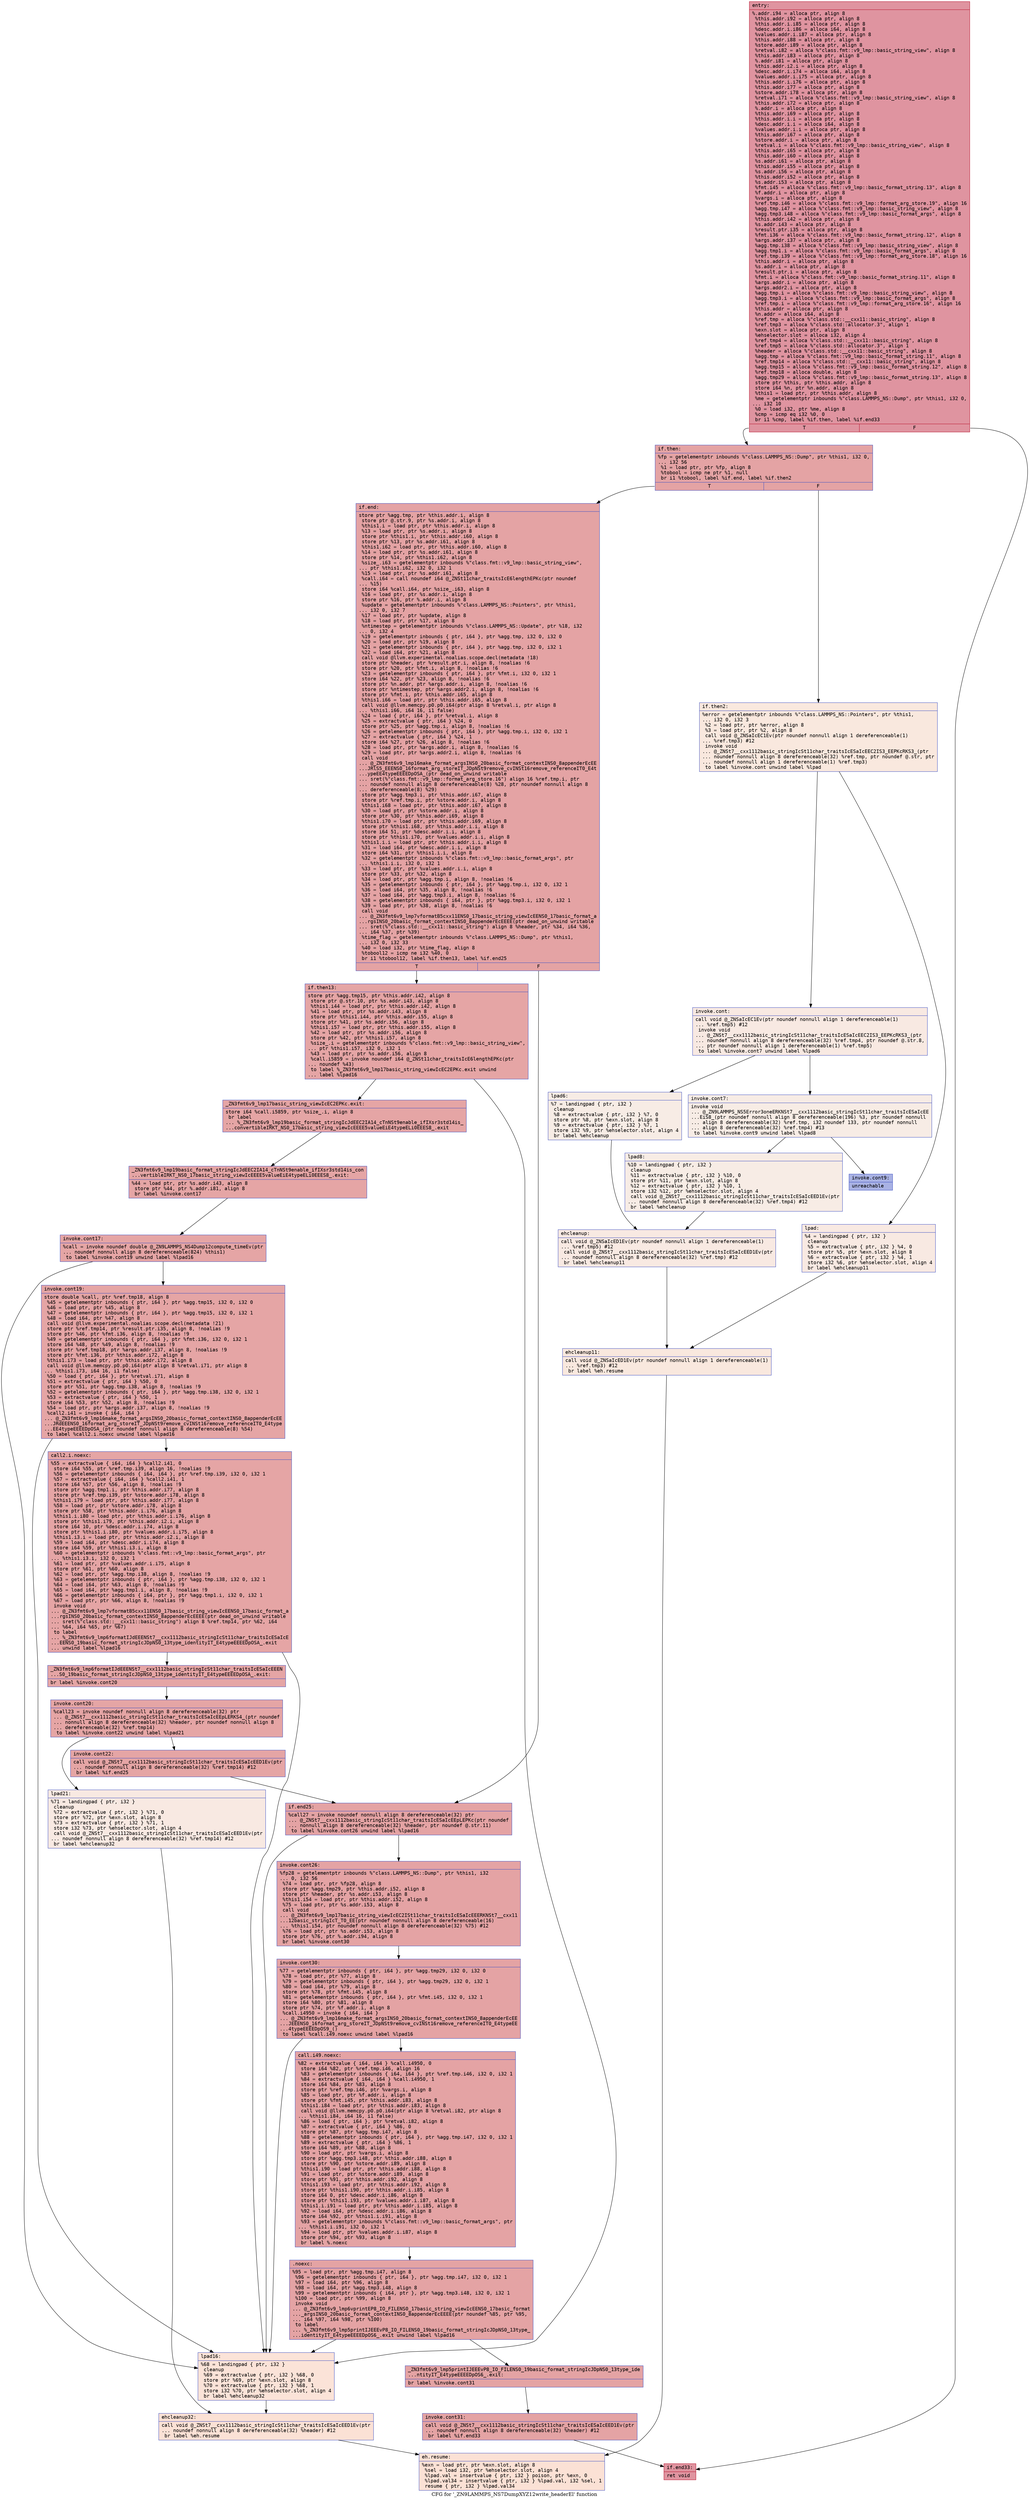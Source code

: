 digraph "CFG for '_ZN9LAMMPS_NS7DumpXYZ12write_headerEl' function" {
	label="CFG for '_ZN9LAMMPS_NS7DumpXYZ12write_headerEl' function";

	Node0x562b3e1fe520 [shape=record,color="#b70d28ff", style=filled, fillcolor="#b70d2870" fontname="Courier",label="{entry:\l|  %.addr.i94 = alloca ptr, align 8\l  %this.addr.i92 = alloca ptr, align 8\l  %this.addr.i.i85 = alloca ptr, align 8\l  %desc.addr.i.i86 = alloca i64, align 8\l  %values.addr.i.i87 = alloca ptr, align 8\l  %this.addr.i88 = alloca ptr, align 8\l  %store.addr.i89 = alloca ptr, align 8\l  %retval.i82 = alloca %\"class.fmt::v9_lmp::basic_string_view\", align 8\l  %this.addr.i83 = alloca ptr, align 8\l  %.addr.i81 = alloca ptr, align 8\l  %this.addr.i2.i = alloca ptr, align 8\l  %desc.addr.i.i74 = alloca i64, align 8\l  %values.addr.i.i75 = alloca ptr, align 8\l  %this.addr.i.i76 = alloca ptr, align 8\l  %this.addr.i77 = alloca ptr, align 8\l  %store.addr.i78 = alloca ptr, align 8\l  %retval.i71 = alloca %\"class.fmt::v9_lmp::basic_string_view\", align 8\l  %this.addr.i72 = alloca ptr, align 8\l  %.addr.i = alloca ptr, align 8\l  %this.addr.i69 = alloca ptr, align 8\l  %this.addr.i.i = alloca ptr, align 8\l  %desc.addr.i.i = alloca i64, align 8\l  %values.addr.i.i = alloca ptr, align 8\l  %this.addr.i67 = alloca ptr, align 8\l  %store.addr.i = alloca ptr, align 8\l  %retval.i = alloca %\"class.fmt::v9_lmp::basic_string_view\", align 8\l  %this.addr.i65 = alloca ptr, align 8\l  %this.addr.i60 = alloca ptr, align 8\l  %s.addr.i61 = alloca ptr, align 8\l  %this.addr.i55 = alloca ptr, align 8\l  %s.addr.i56 = alloca ptr, align 8\l  %this.addr.i52 = alloca ptr, align 8\l  %s.addr.i53 = alloca ptr, align 8\l  %fmt.i45 = alloca %\"class.fmt::v9_lmp::basic_format_string.13\", align 8\l  %f.addr.i = alloca ptr, align 8\l  %vargs.i = alloca ptr, align 8\l  %ref.tmp.i46 = alloca %\"class.fmt::v9_lmp::format_arg_store.19\", align 16\l  %agg.tmp.i47 = alloca %\"class.fmt::v9_lmp::basic_string_view\", align 8\l  %agg.tmp3.i48 = alloca %\"class.fmt::v9_lmp::basic_format_args\", align 8\l  %this.addr.i42 = alloca ptr, align 8\l  %s.addr.i43 = alloca ptr, align 8\l  %result.ptr.i35 = alloca ptr, align 8\l  %fmt.i36 = alloca %\"class.fmt::v9_lmp::basic_format_string.12\", align 8\l  %args.addr.i37 = alloca ptr, align 8\l  %agg.tmp.i38 = alloca %\"class.fmt::v9_lmp::basic_string_view\", align 8\l  %agg.tmp1.i = alloca %\"class.fmt::v9_lmp::basic_format_args\", align 8\l  %ref.tmp.i39 = alloca %\"class.fmt::v9_lmp::format_arg_store.18\", align 16\l  %this.addr.i = alloca ptr, align 8\l  %s.addr.i = alloca ptr, align 8\l  %result.ptr.i = alloca ptr, align 8\l  %fmt.i = alloca %\"class.fmt::v9_lmp::basic_format_string.11\", align 8\l  %args.addr.i = alloca ptr, align 8\l  %args.addr2.i = alloca ptr, align 8\l  %agg.tmp.i = alloca %\"class.fmt::v9_lmp::basic_string_view\", align 8\l  %agg.tmp3.i = alloca %\"class.fmt::v9_lmp::basic_format_args\", align 8\l  %ref.tmp.i = alloca %\"class.fmt::v9_lmp::format_arg_store.16\", align 16\l  %this.addr = alloca ptr, align 8\l  %n.addr = alloca i64, align 8\l  %ref.tmp = alloca %\"class.std::__cxx11::basic_string\", align 8\l  %ref.tmp3 = alloca %\"class.std::allocator.3\", align 1\l  %exn.slot = alloca ptr, align 8\l  %ehselector.slot = alloca i32, align 4\l  %ref.tmp4 = alloca %\"class.std::__cxx11::basic_string\", align 8\l  %ref.tmp5 = alloca %\"class.std::allocator.3\", align 1\l  %header = alloca %\"class.std::__cxx11::basic_string\", align 8\l  %agg.tmp = alloca %\"class.fmt::v9_lmp::basic_format_string.11\", align 8\l  %ref.tmp14 = alloca %\"class.std::__cxx11::basic_string\", align 8\l  %agg.tmp15 = alloca %\"class.fmt::v9_lmp::basic_format_string.12\", align 8\l  %ref.tmp18 = alloca double, align 8\l  %agg.tmp29 = alloca %\"class.fmt::v9_lmp::basic_format_string.13\", align 8\l  store ptr %this, ptr %this.addr, align 8\l  store i64 %n, ptr %n.addr, align 8\l  %this1 = load ptr, ptr %this.addr, align 8\l  %me = getelementptr inbounds %\"class.LAMMPS_NS::Dump\", ptr %this1, i32 0,\l... i32 10\l  %0 = load i32, ptr %me, align 8\l  %cmp = icmp eq i32 %0, 0\l  br i1 %cmp, label %if.then, label %if.end33\l|{<s0>T|<s1>F}}"];
	Node0x562b3e1fe520:s0 -> Node0x562b3e202050[tooltip="entry -> if.then\nProbability 37.50%" ];
	Node0x562b3e1fe520:s1 -> Node0x562b3e2020c0[tooltip="entry -> if.end33\nProbability 62.50%" ];
	Node0x562b3e202050 [shape=record,color="#3d50c3ff", style=filled, fillcolor="#c32e3170" fontname="Courier",label="{if.then:\l|  %fp = getelementptr inbounds %\"class.LAMMPS_NS::Dump\", ptr %this1, i32 0,\l... i32 56\l  %1 = load ptr, ptr %fp, align 8\l  %tobool = icmp ne ptr %1, null\l  br i1 %tobool, label %if.end, label %if.then2\l|{<s0>T|<s1>F}}"];
	Node0x562b3e202050:s0 -> Node0x562b3e202400[tooltip="if.then -> if.end\nProbability 100.00%" ];
	Node0x562b3e202050:s1 -> Node0x562b3e202470[tooltip="if.then -> if.then2\nProbability 0.00%" ];
	Node0x562b3e202470 [shape=record,color="#3d50c3ff", style=filled, fillcolor="#f2cab570" fontname="Courier",label="{if.then2:\l|  %error = getelementptr inbounds %\"class.LAMMPS_NS::Pointers\", ptr %this1,\l... i32 0, i32 3\l  %2 = load ptr, ptr %error, align 8\l  %3 = load ptr, ptr %2, align 8\l  call void @_ZNSaIcEC1Ev(ptr noundef nonnull align 1 dereferenceable(1)\l... %ref.tmp3) #12\l  invoke void\l... @_ZNSt7__cxx1112basic_stringIcSt11char_traitsIcESaIcEEC2IS3_EEPKcRKS3_(ptr\l... noundef nonnull align 8 dereferenceable(32) %ref.tmp, ptr noundef @.str, ptr\l... noundef nonnull align 1 dereferenceable(1) %ref.tmp3)\l          to label %invoke.cont unwind label %lpad\l}"];
	Node0x562b3e202470 -> Node0x562b3e2028d0[tooltip="if.then2 -> invoke.cont\nProbability 50.00%" ];
	Node0x562b3e202470 -> Node0x562b3e202950[tooltip="if.then2 -> lpad\nProbability 50.00%" ];
	Node0x562b3e2028d0 [shape=record,color="#3d50c3ff", style=filled, fillcolor="#efcebd70" fontname="Courier",label="{invoke.cont:\l|  call void @_ZNSaIcEC1Ev(ptr noundef nonnull align 1 dereferenceable(1)\l... %ref.tmp5) #12\l  invoke void\l... @_ZNSt7__cxx1112basic_stringIcSt11char_traitsIcESaIcEEC2IS3_EEPKcRKS3_(ptr\l... noundef nonnull align 8 dereferenceable(32) %ref.tmp4, ptr noundef @.str.8,\l... ptr noundef nonnull align 1 dereferenceable(1) %ref.tmp5)\l          to label %invoke.cont7 unwind label %lpad6\l}"];
	Node0x562b3e2028d0 -> Node0x562b3e202c70[tooltip="invoke.cont -> invoke.cont7\nProbability 50.00%" ];
	Node0x562b3e2028d0 -> Node0x562b3e202cc0[tooltip="invoke.cont -> lpad6\nProbability 50.00%" ];
	Node0x562b3e202c70 [shape=record,color="#3d50c3ff", style=filled, fillcolor="#ecd3c570" fontname="Courier",label="{invoke.cont7:\l|  invoke void\l... @_ZN9LAMMPS_NS5Error3oneERKNSt7__cxx1112basic_stringIcSt11char_traitsIcESaIcEE\l...EiS8_(ptr noundef nonnull align 8 dereferenceable(196) %3, ptr noundef nonnull\l... align 8 dereferenceable(32) %ref.tmp, i32 noundef 133, ptr noundef nonnull\l... align 8 dereferenceable(32) %ref.tmp4) #13\l          to label %invoke.cont9 unwind label %lpad8\l}"];
	Node0x562b3e202c70 -> Node0x562b3e202c20[tooltip="invoke.cont7 -> invoke.cont9\nProbability 0.00%" ];
	Node0x562b3e202c70 -> Node0x562b3e202f20[tooltip="invoke.cont7 -> lpad8\nProbability 100.00%" ];
	Node0x562b3e202c20 [shape=record,color="#3d50c3ff", style=filled, fillcolor="#3d50c370" fontname="Courier",label="{invoke.cont9:\l|  unreachable\l}"];
	Node0x562b3e202950 [shape=record,color="#3d50c3ff", style=filled, fillcolor="#efcebd70" fontname="Courier",label="{lpad:\l|  %4 = landingpad \{ ptr, i32 \}\l          cleanup\l  %5 = extractvalue \{ ptr, i32 \} %4, 0\l  store ptr %5, ptr %exn.slot, align 8\l  %6 = extractvalue \{ ptr, i32 \} %4, 1\l  store i32 %6, ptr %ehselector.slot, align 4\l  br label %ehcleanup11\l}"];
	Node0x562b3e202950 -> Node0x562b3e2035c0[tooltip="lpad -> ehcleanup11\nProbability 100.00%" ];
	Node0x562b3e202cc0 [shape=record,color="#3d50c3ff", style=filled, fillcolor="#ecd3c570" fontname="Courier",label="{lpad6:\l|  %7 = landingpad \{ ptr, i32 \}\l          cleanup\l  %8 = extractvalue \{ ptr, i32 \} %7, 0\l  store ptr %8, ptr %exn.slot, align 8\l  %9 = extractvalue \{ ptr, i32 \} %7, 1\l  store i32 %9, ptr %ehselector.slot, align 4\l  br label %ehcleanup\l}"];
	Node0x562b3e202cc0 -> Node0x562b3e203910[tooltip="lpad6 -> ehcleanup\nProbability 100.00%" ];
	Node0x562b3e202f20 [shape=record,color="#3d50c3ff", style=filled, fillcolor="#ecd3c570" fontname="Courier",label="{lpad8:\l|  %10 = landingpad \{ ptr, i32 \}\l          cleanup\l  %11 = extractvalue \{ ptr, i32 \} %10, 0\l  store ptr %11, ptr %exn.slot, align 8\l  %12 = extractvalue \{ ptr, i32 \} %10, 1\l  store i32 %12, ptr %ehselector.slot, align 4\l  call void @_ZNSt7__cxx1112basic_stringIcSt11char_traitsIcESaIcEED1Ev(ptr\l... noundef nonnull align 8 dereferenceable(32) %ref.tmp4) #12\l  br label %ehcleanup\l}"];
	Node0x562b3e202f20 -> Node0x562b3e203910[tooltip="lpad8 -> ehcleanup\nProbability 100.00%" ];
	Node0x562b3e203910 [shape=record,color="#3d50c3ff", style=filled, fillcolor="#efcebd70" fontname="Courier",label="{ehcleanup:\l|  call void @_ZNSaIcED1Ev(ptr noundef nonnull align 1 dereferenceable(1)\l... %ref.tmp5) #12\l  call void @_ZNSt7__cxx1112basic_stringIcSt11char_traitsIcESaIcEED1Ev(ptr\l... noundef nonnull align 8 dereferenceable(32) %ref.tmp) #12\l  br label %ehcleanup11\l}"];
	Node0x562b3e203910 -> Node0x562b3e2035c0[tooltip="ehcleanup -> ehcleanup11\nProbability 100.00%" ];
	Node0x562b3e2035c0 [shape=record,color="#3d50c3ff", style=filled, fillcolor="#f2cab570" fontname="Courier",label="{ehcleanup11:\l|  call void @_ZNSaIcED1Ev(ptr noundef nonnull align 1 dereferenceable(1)\l... %ref.tmp3) #12\l  br label %eh.resume\l}"];
	Node0x562b3e2035c0 -> Node0x562b3e2041c0[tooltip="ehcleanup11 -> eh.resume\nProbability 100.00%" ];
	Node0x562b3e202400 [shape=record,color="#3d50c3ff", style=filled, fillcolor="#c32e3170" fontname="Courier",label="{if.end:\l|  store ptr %agg.tmp, ptr %this.addr.i, align 8\l  store ptr @.str.9, ptr %s.addr.i, align 8\l  %this1.i = load ptr, ptr %this.addr.i, align 8\l  %13 = load ptr, ptr %s.addr.i, align 8\l  store ptr %this1.i, ptr %this.addr.i60, align 8\l  store ptr %13, ptr %s.addr.i61, align 8\l  %this1.i62 = load ptr, ptr %this.addr.i60, align 8\l  %14 = load ptr, ptr %s.addr.i61, align 8\l  store ptr %14, ptr %this1.i62, align 8\l  %size_.i63 = getelementptr inbounds %\"class.fmt::v9_lmp::basic_string_view\",\l... ptr %this1.i62, i32 0, i32 1\l  %15 = load ptr, ptr %s.addr.i61, align 8\l  %call.i64 = call noundef i64 @_ZNSt11char_traitsIcE6lengthEPKc(ptr noundef\l... %15)\l  store i64 %call.i64, ptr %size_.i63, align 8\l  %16 = load ptr, ptr %s.addr.i, align 8\l  store ptr %16, ptr %.addr.i, align 8\l  %update = getelementptr inbounds %\"class.LAMMPS_NS::Pointers\", ptr %this1,\l... i32 0, i32 7\l  %17 = load ptr, ptr %update, align 8\l  %18 = load ptr, ptr %17, align 8\l  %ntimestep = getelementptr inbounds %\"class.LAMMPS_NS::Update\", ptr %18, i32\l... 0, i32 4\l  %19 = getelementptr inbounds \{ ptr, i64 \}, ptr %agg.tmp, i32 0, i32 0\l  %20 = load ptr, ptr %19, align 8\l  %21 = getelementptr inbounds \{ ptr, i64 \}, ptr %agg.tmp, i32 0, i32 1\l  %22 = load i64, ptr %21, align 8\l  call void @llvm.experimental.noalias.scope.decl(metadata !18)\l  store ptr %header, ptr %result.ptr.i, align 8, !noalias !6\l  store ptr %20, ptr %fmt.i, align 8, !noalias !6\l  %23 = getelementptr inbounds \{ ptr, i64 \}, ptr %fmt.i, i32 0, i32 1\l  store i64 %22, ptr %23, align 8, !noalias !6\l  store ptr %n.addr, ptr %args.addr.i, align 8, !noalias !6\l  store ptr %ntimestep, ptr %args.addr2.i, align 8, !noalias !6\l  store ptr %fmt.i, ptr %this.addr.i65, align 8\l  %this1.i66 = load ptr, ptr %this.addr.i65, align 8\l  call void @llvm.memcpy.p0.p0.i64(ptr align 8 %retval.i, ptr align 8\l... %this1.i66, i64 16, i1 false)\l  %24 = load \{ ptr, i64 \}, ptr %retval.i, align 8\l  %25 = extractvalue \{ ptr, i64 \} %24, 0\l  store ptr %25, ptr %agg.tmp.i, align 8, !noalias !6\l  %26 = getelementptr inbounds \{ ptr, i64 \}, ptr %agg.tmp.i, i32 0, i32 1\l  %27 = extractvalue \{ ptr, i64 \} %24, 1\l  store i64 %27, ptr %26, align 8, !noalias !6\l  %28 = load ptr, ptr %args.addr.i, align 8, !noalias !6\l  %29 = load ptr, ptr %args.addr2.i, align 8, !noalias !6\l  call void\l... @_ZN3fmt6v9_lmp16make_format_argsINS0_20basic_format_contextINS0_8appenderEcEE\l...JRlS5_EEENS0_16format_arg_storeIT_JDpNSt9remove_cvINSt16remove_referenceIT0_E4t\l...ypeEE4typeEEEEDpOSA_(ptr dead_on_unwind writable\l... sret(%\"class.fmt::v9_lmp::format_arg_store.16\") align 16 %ref.tmp.i, ptr\l... noundef nonnull align 8 dereferenceable(8) %28, ptr noundef nonnull align 8\l... dereferenceable(8) %29)\l  store ptr %agg.tmp3.i, ptr %this.addr.i67, align 8\l  store ptr %ref.tmp.i, ptr %store.addr.i, align 8\l  %this1.i68 = load ptr, ptr %this.addr.i67, align 8\l  %30 = load ptr, ptr %store.addr.i, align 8\l  store ptr %30, ptr %this.addr.i69, align 8\l  %this1.i70 = load ptr, ptr %this.addr.i69, align 8\l  store ptr %this1.i68, ptr %this.addr.i.i, align 8\l  store i64 51, ptr %desc.addr.i.i, align 8\l  store ptr %this1.i70, ptr %values.addr.i.i, align 8\l  %this1.i.i = load ptr, ptr %this.addr.i.i, align 8\l  %31 = load i64, ptr %desc.addr.i.i, align 8\l  store i64 %31, ptr %this1.i.i, align 8\l  %32 = getelementptr inbounds %\"class.fmt::v9_lmp::basic_format_args\", ptr\l... %this1.i.i, i32 0, i32 1\l  %33 = load ptr, ptr %values.addr.i.i, align 8\l  store ptr %33, ptr %32, align 8\l  %34 = load ptr, ptr %agg.tmp.i, align 8, !noalias !6\l  %35 = getelementptr inbounds \{ ptr, i64 \}, ptr %agg.tmp.i, i32 0, i32 1\l  %36 = load i64, ptr %35, align 8, !noalias !6\l  %37 = load i64, ptr %agg.tmp3.i, align 8, !noalias !6\l  %38 = getelementptr inbounds \{ i64, ptr \}, ptr %agg.tmp3.i, i32 0, i32 1\l  %39 = load ptr, ptr %38, align 8, !noalias !6\l  call void\l... @_ZN3fmt6v9_lmp7vformatB5cxx11ENS0_17basic_string_viewIcEENS0_17basic_format_a\l...rgsINS0_20basic_format_contextINS0_8appenderEcEEEE(ptr dead_on_unwind writable\l... sret(%\"class.std::__cxx11::basic_string\") align 8 %header, ptr %34, i64 %36,\l... i64 %37, ptr %39)\l  %time_flag = getelementptr inbounds %\"class.LAMMPS_NS::Dump\", ptr %this1,\l... i32 0, i32 33\l  %40 = load i32, ptr %time_flag, align 8\l  %tobool12 = icmp ne i32 %40, 0\l  br i1 %tobool12, label %if.then13, label %if.end25\l|{<s0>T|<s1>F}}"];
	Node0x562b3e202400:s0 -> Node0x562b3e207e70[tooltip="if.end -> if.then13\nProbability 62.50%" ];
	Node0x562b3e202400:s1 -> Node0x562b3e207f50[tooltip="if.end -> if.end25\nProbability 37.50%" ];
	Node0x562b3e207e70 [shape=record,color="#3d50c3ff", style=filled, fillcolor="#c5333470" fontname="Courier",label="{if.then13:\l|  store ptr %agg.tmp15, ptr %this.addr.i42, align 8\l  store ptr @.str.10, ptr %s.addr.i43, align 8\l  %this1.i44 = load ptr, ptr %this.addr.i42, align 8\l  %41 = load ptr, ptr %s.addr.i43, align 8\l  store ptr %this1.i44, ptr %this.addr.i55, align 8\l  store ptr %41, ptr %s.addr.i56, align 8\l  %this1.i57 = load ptr, ptr %this.addr.i55, align 8\l  %42 = load ptr, ptr %s.addr.i56, align 8\l  store ptr %42, ptr %this1.i57, align 8\l  %size_.i = getelementptr inbounds %\"class.fmt::v9_lmp::basic_string_view\",\l... ptr %this1.i57, i32 0, i32 1\l  %43 = load ptr, ptr %s.addr.i56, align 8\l  %call.i5859 = invoke noundef i64 @_ZNSt11char_traitsIcE6lengthEPKc(ptr\l... noundef %43)\l          to label %_ZN3fmt6v9_lmp17basic_string_viewIcEC2EPKc.exit unwind\l... label %lpad16\l}"];
	Node0x562b3e207e70 -> Node0x562b3e208810[tooltip="if.then13 -> _ZN3fmt6v9_lmp17basic_string_viewIcEC2EPKc.exit\nProbability 100.00%" ];
	Node0x562b3e207e70 -> Node0x562b3e2088f0[tooltip="if.then13 -> lpad16\nProbability 0.00%" ];
	Node0x562b3e208810 [shape=record,color="#3d50c3ff", style=filled, fillcolor="#c5333470" fontname="Courier",label="{_ZN3fmt6v9_lmp17basic_string_viewIcEC2EPKc.exit:\l|  store i64 %call.i5859, ptr %size_.i, align 8\l  br label\l... %_ZN3fmt6v9_lmp19basic_format_stringIcJdEEC2IA14_cTnNSt9enable_ifIXsr3std14is_\l...convertibleIRKT_NS0_17basic_string_viewIcEEEE5valueEiE4typeELi0EEES8_.exit\l}"];
	Node0x562b3e208810 -> Node0x562b3e208bc0[tooltip="_ZN3fmt6v9_lmp17basic_string_viewIcEC2EPKc.exit -> _ZN3fmt6v9_lmp19basic_format_stringIcJdEEC2IA14_cTnNSt9enable_ifIXsr3std14is_convertibleIRKT_NS0_17basic_string_viewIcEEEE5valueEiE4typeELi0EEES8_.exit\nProbability 100.00%" ];
	Node0x562b3e208bc0 [shape=record,color="#3d50c3ff", style=filled, fillcolor="#c5333470" fontname="Courier",label="{_ZN3fmt6v9_lmp19basic_format_stringIcJdEEC2IA14_cTnNSt9enable_ifIXsr3std14is_con\l...vertibleIRKT_NS0_17basic_string_viewIcEEEE5valueEiE4typeELi0EEES8_.exit:\l|  %44 = load ptr, ptr %s.addr.i43, align 8\l  store ptr %44, ptr %.addr.i81, align 8\l  br label %invoke.cont17\l}"];
	Node0x562b3e208bc0 -> Node0x562b3e208f00[tooltip="_ZN3fmt6v9_lmp19basic_format_stringIcJdEEC2IA14_cTnNSt9enable_ifIXsr3std14is_convertibleIRKT_NS0_17basic_string_viewIcEEEE5valueEiE4typeELi0EEES8_.exit -> invoke.cont17\nProbability 100.00%" ];
	Node0x562b3e208f00 [shape=record,color="#3d50c3ff", style=filled, fillcolor="#c5333470" fontname="Courier",label="{invoke.cont17:\l|  %call = invoke noundef double @_ZN9LAMMPS_NS4Dump12compute_timeEv(ptr\l... noundef nonnull align 8 dereferenceable(824) %this1)\l          to label %invoke.cont19 unwind label %lpad16\l}"];
	Node0x562b3e208f00 -> Node0x562b3e208ff0[tooltip="invoke.cont17 -> invoke.cont19\nProbability 100.00%" ];
	Node0x562b3e208f00 -> Node0x562b3e2088f0[tooltip="invoke.cont17 -> lpad16\nProbability 0.00%" ];
	Node0x562b3e208ff0 [shape=record,color="#3d50c3ff", style=filled, fillcolor="#c5333470" fontname="Courier",label="{invoke.cont19:\l|  store double %call, ptr %ref.tmp18, align 8\l  %45 = getelementptr inbounds \{ ptr, i64 \}, ptr %agg.tmp15, i32 0, i32 0\l  %46 = load ptr, ptr %45, align 8\l  %47 = getelementptr inbounds \{ ptr, i64 \}, ptr %agg.tmp15, i32 0, i32 1\l  %48 = load i64, ptr %47, align 8\l  call void @llvm.experimental.noalias.scope.decl(metadata !21)\l  store ptr %ref.tmp14, ptr %result.ptr.i35, align 8, !noalias !9\l  store ptr %46, ptr %fmt.i36, align 8, !noalias !9\l  %49 = getelementptr inbounds \{ ptr, i64 \}, ptr %fmt.i36, i32 0, i32 1\l  store i64 %48, ptr %49, align 8, !noalias !9\l  store ptr %ref.tmp18, ptr %args.addr.i37, align 8, !noalias !9\l  store ptr %fmt.i36, ptr %this.addr.i72, align 8\l  %this1.i73 = load ptr, ptr %this.addr.i72, align 8\l  call void @llvm.memcpy.p0.p0.i64(ptr align 8 %retval.i71, ptr align 8\l... %this1.i73, i64 16, i1 false)\l  %50 = load \{ ptr, i64 \}, ptr %retval.i71, align 8\l  %51 = extractvalue \{ ptr, i64 \} %50, 0\l  store ptr %51, ptr %agg.tmp.i38, align 8, !noalias !9\l  %52 = getelementptr inbounds \{ ptr, i64 \}, ptr %agg.tmp.i38, i32 0, i32 1\l  %53 = extractvalue \{ ptr, i64 \} %50, 1\l  store i64 %53, ptr %52, align 8, !noalias !9\l  %54 = load ptr, ptr %args.addr.i37, align 8, !noalias !9\l  %call2.i41 = invoke \{ i64, i64 \}\l... @_ZN3fmt6v9_lmp16make_format_argsINS0_20basic_format_contextINS0_8appenderEcEE\l...JRdEEENS0_16format_arg_storeIT_JDpNSt9remove_cvINSt16remove_referenceIT0_E4type\l...EE4typeEEEEDpOSA_(ptr noundef nonnull align 8 dereferenceable(8) %54)\l          to label %call2.i.noexc unwind label %lpad16\l}"];
	Node0x562b3e208ff0 -> Node0x562b3e1dd3b0[tooltip="invoke.cont19 -> call2.i.noexc\nProbability 100.00%" ];
	Node0x562b3e208ff0 -> Node0x562b3e2088f0[tooltip="invoke.cont19 -> lpad16\nProbability 0.00%" ];
	Node0x562b3e1dd3b0 [shape=record,color="#3d50c3ff", style=filled, fillcolor="#c5333470" fontname="Courier",label="{call2.i.noexc:\l|  %55 = extractvalue \{ i64, i64 \} %call2.i41, 0\l  store i64 %55, ptr %ref.tmp.i39, align 16, !noalias !9\l  %56 = getelementptr inbounds \{ i64, i64 \}, ptr %ref.tmp.i39, i32 0, i32 1\l  %57 = extractvalue \{ i64, i64 \} %call2.i41, 1\l  store i64 %57, ptr %56, align 8, !noalias !9\l  store ptr %agg.tmp1.i, ptr %this.addr.i77, align 8\l  store ptr %ref.tmp.i39, ptr %store.addr.i78, align 8\l  %this1.i79 = load ptr, ptr %this.addr.i77, align 8\l  %58 = load ptr, ptr %store.addr.i78, align 8\l  store ptr %58, ptr %this.addr.i.i76, align 8\l  %this1.i.i80 = load ptr, ptr %this.addr.i.i76, align 8\l  store ptr %this1.i79, ptr %this.addr.i2.i, align 8\l  store i64 10, ptr %desc.addr.i.i74, align 8\l  store ptr %this1.i.i80, ptr %values.addr.i.i75, align 8\l  %this1.i3.i = load ptr, ptr %this.addr.i2.i, align 8\l  %59 = load i64, ptr %desc.addr.i.i74, align 8\l  store i64 %59, ptr %this1.i3.i, align 8\l  %60 = getelementptr inbounds %\"class.fmt::v9_lmp::basic_format_args\", ptr\l... %this1.i3.i, i32 0, i32 1\l  %61 = load ptr, ptr %values.addr.i.i75, align 8\l  store ptr %61, ptr %60, align 8\l  %62 = load ptr, ptr %agg.tmp.i38, align 8, !noalias !9\l  %63 = getelementptr inbounds \{ ptr, i64 \}, ptr %agg.tmp.i38, i32 0, i32 1\l  %64 = load i64, ptr %63, align 8, !noalias !9\l  %65 = load i64, ptr %agg.tmp1.i, align 8, !noalias !9\l  %66 = getelementptr inbounds \{ i64, ptr \}, ptr %agg.tmp1.i, i32 0, i32 1\l  %67 = load ptr, ptr %66, align 8, !noalias !9\l  invoke void\l... @_ZN3fmt6v9_lmp7vformatB5cxx11ENS0_17basic_string_viewIcEENS0_17basic_format_a\l...rgsINS0_20basic_format_contextINS0_8appenderEcEEEE(ptr dead_on_unwind writable\l... sret(%\"class.std::__cxx11::basic_string\") align 8 %ref.tmp14, ptr %62, i64\l... %64, i64 %65, ptr %67)\l          to label\l... %_ZN3fmt6v9_lmp6formatIJdEEENSt7__cxx1112basic_stringIcSt11char_traitsIcESaIcE\l...EENS0_19basic_format_stringIcJDpNS0_13type_identityIT_E4typeEEEEDpOSA_.exit\l... unwind label %lpad16\l}"];
	Node0x562b3e1dd3b0 -> Node0x562b3e20cb50[tooltip="call2.i.noexc -> _ZN3fmt6v9_lmp6formatIJdEEENSt7__cxx1112basic_stringIcSt11char_traitsIcESaIcEEENS0_19basic_format_stringIcJDpNS0_13type_identityIT_E4typeEEEEDpOSA_.exit\nProbability 100.00%" ];
	Node0x562b3e1dd3b0 -> Node0x562b3e2088f0[tooltip="call2.i.noexc -> lpad16\nProbability 0.00%" ];
	Node0x562b3e20cb50 [shape=record,color="#3d50c3ff", style=filled, fillcolor="#c5333470" fontname="Courier",label="{_ZN3fmt6v9_lmp6formatIJdEEENSt7__cxx1112basic_stringIcSt11char_traitsIcESaIcEEEN\l...S0_19basic_format_stringIcJDpNS0_13type_identityIT_E4typeEEEEDpOSA_.exit:\l|  br label %invoke.cont20\l}"];
	Node0x562b3e20cb50 -> Node0x562b3e20d000[tooltip="_ZN3fmt6v9_lmp6formatIJdEEENSt7__cxx1112basic_stringIcSt11char_traitsIcESaIcEEENS0_19basic_format_stringIcJDpNS0_13type_identityIT_E4typeEEEEDpOSA_.exit -> invoke.cont20\nProbability 100.00%" ];
	Node0x562b3e20d000 [shape=record,color="#3d50c3ff", style=filled, fillcolor="#c5333470" fontname="Courier",label="{invoke.cont20:\l|  %call23 = invoke noundef nonnull align 8 dereferenceable(32) ptr\l... @_ZNSt7__cxx1112basic_stringIcSt11char_traitsIcESaIcEEpLERKS4_(ptr noundef\l... nonnull align 8 dereferenceable(32) %header, ptr noundef nonnull align 8\l... dereferenceable(32) %ref.tmp14)\l          to label %invoke.cont22 unwind label %lpad21\l}"];
	Node0x562b3e20d000 -> Node0x562b3e20d110[tooltip="invoke.cont20 -> invoke.cont22\nProbability 100.00%" ];
	Node0x562b3e20d000 -> Node0x562b3e20d160[tooltip="invoke.cont20 -> lpad21\nProbability 0.00%" ];
	Node0x562b3e20d110 [shape=record,color="#3d50c3ff", style=filled, fillcolor="#c5333470" fontname="Courier",label="{invoke.cont22:\l|  call void @_ZNSt7__cxx1112basic_stringIcSt11char_traitsIcESaIcEED1Ev(ptr\l... noundef nonnull align 8 dereferenceable(32) %ref.tmp14) #12\l  br label %if.end25\l}"];
	Node0x562b3e20d110 -> Node0x562b3e207f50[tooltip="invoke.cont22 -> if.end25\nProbability 100.00%" ];
	Node0x562b3e2088f0 [shape=record,color="#3d50c3ff", style=filled, fillcolor="#f6bfa670" fontname="Courier",label="{lpad16:\l|  %68 = landingpad \{ ptr, i32 \}\l          cleanup\l  %69 = extractvalue \{ ptr, i32 \} %68, 0\l  store ptr %69, ptr %exn.slot, align 8\l  %70 = extractvalue \{ ptr, i32 \} %68, 1\l  store i32 %70, ptr %ehselector.slot, align 4\l  br label %ehcleanup32\l}"];
	Node0x562b3e2088f0 -> Node0x562b3e20d0c0[tooltip="lpad16 -> ehcleanup32\nProbability 100.00%" ];
	Node0x562b3e20d160 [shape=record,color="#3d50c3ff", style=filled, fillcolor="#efcebd70" fontname="Courier",label="{lpad21:\l|  %71 = landingpad \{ ptr, i32 \}\l          cleanup\l  %72 = extractvalue \{ ptr, i32 \} %71, 0\l  store ptr %72, ptr %exn.slot, align 8\l  %73 = extractvalue \{ ptr, i32 \} %71, 1\l  store i32 %73, ptr %ehselector.slot, align 4\l  call void @_ZNSt7__cxx1112basic_stringIcSt11char_traitsIcESaIcEED1Ev(ptr\l... noundef nonnull align 8 dereferenceable(32) %ref.tmp14) #12\l  br label %ehcleanup32\l}"];
	Node0x562b3e20d160 -> Node0x562b3e20d0c0[tooltip="lpad21 -> ehcleanup32\nProbability 100.00%" ];
	Node0x562b3e207f50 [shape=record,color="#3d50c3ff", style=filled, fillcolor="#c32e3170" fontname="Courier",label="{if.end25:\l|  %call27 = invoke noundef nonnull align 8 dereferenceable(32) ptr\l... @_ZNSt7__cxx1112basic_stringIcSt11char_traitsIcESaIcEEpLEPKc(ptr noundef\l... nonnull align 8 dereferenceable(32) %header, ptr noundef @.str.11)\l          to label %invoke.cont26 unwind label %lpad16\l}"];
	Node0x562b3e207f50 -> Node0x562b3e20dcb0[tooltip="if.end25 -> invoke.cont26\nProbability 100.00%" ];
	Node0x562b3e207f50 -> Node0x562b3e2088f0[tooltip="if.end25 -> lpad16\nProbability 0.00%" ];
	Node0x562b3e20dcb0 [shape=record,color="#3d50c3ff", style=filled, fillcolor="#c32e3170" fontname="Courier",label="{invoke.cont26:\l|  %fp28 = getelementptr inbounds %\"class.LAMMPS_NS::Dump\", ptr %this1, i32\l... 0, i32 56\l  %74 = load ptr, ptr %fp28, align 8\l  store ptr %agg.tmp29, ptr %this.addr.i52, align 8\l  store ptr %header, ptr %s.addr.i53, align 8\l  %this1.i54 = load ptr, ptr %this.addr.i52, align 8\l  %75 = load ptr, ptr %s.addr.i53, align 8\l  call void\l... @_ZN3fmt6v9_lmp17basic_string_viewIcEC2ISt11char_traitsIcESaIcEEERKNSt7__cxx11\l...12basic_stringIcT_T0_EE(ptr noundef nonnull align 8 dereferenceable(16)\l... %this1.i54, ptr noundef nonnull align 8 dereferenceable(32) %75) #12\l  %76 = load ptr, ptr %s.addr.i53, align 8\l  store ptr %76, ptr %.addr.i94, align 8\l  br label %invoke.cont30\l}"];
	Node0x562b3e20dcb0 -> Node0x562b3e20f760[tooltip="invoke.cont26 -> invoke.cont30\nProbability 100.00%" ];
	Node0x562b3e20f760 [shape=record,color="#3d50c3ff", style=filled, fillcolor="#c32e3170" fontname="Courier",label="{invoke.cont30:\l|  %77 = getelementptr inbounds \{ ptr, i64 \}, ptr %agg.tmp29, i32 0, i32 0\l  %78 = load ptr, ptr %77, align 8\l  %79 = getelementptr inbounds \{ ptr, i64 \}, ptr %agg.tmp29, i32 0, i32 1\l  %80 = load i64, ptr %79, align 8\l  store ptr %78, ptr %fmt.i45, align 8\l  %81 = getelementptr inbounds \{ ptr, i64 \}, ptr %fmt.i45, i32 0, i32 1\l  store i64 %80, ptr %81, align 8\l  store ptr %74, ptr %f.addr.i, align 8\l  %call.i4950 = invoke \{ i64, i64 \}\l... @_ZN3fmt6v9_lmp16make_format_argsINS0_20basic_format_contextINS0_8appenderEcEE\l...JEEENS0_16format_arg_storeIT_JDpNSt9remove_cvINSt16remove_referenceIT0_E4typeEE\l...4typeEEEEDpOS9_()\l          to label %call.i49.noexc unwind label %lpad16\l}"];
	Node0x562b3e20f760 -> Node0x562b3e20fe20[tooltip="invoke.cont30 -> call.i49.noexc\nProbability 100.00%" ];
	Node0x562b3e20f760 -> Node0x562b3e2088f0[tooltip="invoke.cont30 -> lpad16\nProbability 0.00%" ];
	Node0x562b3e20fe20 [shape=record,color="#3d50c3ff", style=filled, fillcolor="#c32e3170" fontname="Courier",label="{call.i49.noexc:\l|  %82 = extractvalue \{ i64, i64 \} %call.i4950, 0\l  store i64 %82, ptr %ref.tmp.i46, align 16\l  %83 = getelementptr inbounds \{ i64, i64 \}, ptr %ref.tmp.i46, i32 0, i32 1\l  %84 = extractvalue \{ i64, i64 \} %call.i4950, 1\l  store i64 %84, ptr %83, align 8\l  store ptr %ref.tmp.i46, ptr %vargs.i, align 8\l  %85 = load ptr, ptr %f.addr.i, align 8\l  store ptr %fmt.i45, ptr %this.addr.i83, align 8\l  %this1.i84 = load ptr, ptr %this.addr.i83, align 8\l  call void @llvm.memcpy.p0.p0.i64(ptr align 8 %retval.i82, ptr align 8\l... %this1.i84, i64 16, i1 false)\l  %86 = load \{ ptr, i64 \}, ptr %retval.i82, align 8\l  %87 = extractvalue \{ ptr, i64 \} %86, 0\l  store ptr %87, ptr %agg.tmp.i47, align 8\l  %88 = getelementptr inbounds \{ ptr, i64 \}, ptr %agg.tmp.i47, i32 0, i32 1\l  %89 = extractvalue \{ ptr, i64 \} %86, 1\l  store i64 %89, ptr %88, align 8\l  %90 = load ptr, ptr %vargs.i, align 8\l  store ptr %agg.tmp3.i48, ptr %this.addr.i88, align 8\l  store ptr %90, ptr %store.addr.i89, align 8\l  %this1.i90 = load ptr, ptr %this.addr.i88, align 8\l  %91 = load ptr, ptr %store.addr.i89, align 8\l  store ptr %91, ptr %this.addr.i92, align 8\l  %this1.i93 = load ptr, ptr %this.addr.i92, align 8\l  store ptr %this1.i90, ptr %this.addr.i.i85, align 8\l  store i64 0, ptr %desc.addr.i.i86, align 8\l  store ptr %this1.i93, ptr %values.addr.i.i87, align 8\l  %this1.i.i91 = load ptr, ptr %this.addr.i.i85, align 8\l  %92 = load i64, ptr %desc.addr.i.i86, align 8\l  store i64 %92, ptr %this1.i.i91, align 8\l  %93 = getelementptr inbounds %\"class.fmt::v9_lmp::basic_format_args\", ptr\l... %this1.i.i91, i32 0, i32 1\l  %94 = load ptr, ptr %values.addr.i.i87, align 8\l  store ptr %94, ptr %93, align 8\l  br label %.noexc\l}"];
	Node0x562b3e20fe20 -> Node0x562b3e211570[tooltip="call.i49.noexc -> .noexc\nProbability 100.00%" ];
	Node0x562b3e211570 [shape=record,color="#3d50c3ff", style=filled, fillcolor="#c32e3170" fontname="Courier",label="{.noexc:\l|  %95 = load ptr, ptr %agg.tmp.i47, align 8\l  %96 = getelementptr inbounds \{ ptr, i64 \}, ptr %agg.tmp.i47, i32 0, i32 1\l  %97 = load i64, ptr %96, align 8\l  %98 = load i64, ptr %agg.tmp3.i48, align 8\l  %99 = getelementptr inbounds \{ i64, ptr \}, ptr %agg.tmp3.i48, i32 0, i32 1\l  %100 = load ptr, ptr %99, align 8\l  invoke void\l... @_ZN3fmt6v9_lmp6vprintEP8_IO_FILENS0_17basic_string_viewIcEENS0_17basic_format\l..._argsINS0_20basic_format_contextINS0_8appenderEcEEEE(ptr noundef %85, ptr %95,\l... i64 %97, i64 %98, ptr %100)\l          to label\l... %_ZN3fmt6v9_lmp5printIJEEEvP8_IO_FILENS0_19basic_format_stringIcJDpNS0_13type_\l...identityIT_E4typeEEEEDpOS6_.exit unwind label %lpad16\l}"];
	Node0x562b3e211570 -> Node0x562b3e2097e0[tooltip=".noexc -> _ZN3fmt6v9_lmp5printIJEEEvP8_IO_FILENS0_19basic_format_stringIcJDpNS0_13type_identityIT_E4typeEEEEDpOS6_.exit\nProbability 100.00%" ];
	Node0x562b3e211570 -> Node0x562b3e2088f0[tooltip=".noexc -> lpad16\nProbability 0.00%" ];
	Node0x562b3e2097e0 [shape=record,color="#3d50c3ff", style=filled, fillcolor="#c32e3170" fontname="Courier",label="{_ZN3fmt6v9_lmp5printIJEEEvP8_IO_FILENS0_19basic_format_stringIcJDpNS0_13type_ide\l...ntityIT_E4typeEEEEDpOS6_.exit:\l|  br label %invoke.cont31\l}"];
	Node0x562b3e2097e0 -> Node0x562b3e212820[tooltip="_ZN3fmt6v9_lmp5printIJEEEvP8_IO_FILENS0_19basic_format_stringIcJDpNS0_13type_identityIT_E4typeEEEEDpOS6_.exit -> invoke.cont31\nProbability 100.00%" ];
	Node0x562b3e212820 [shape=record,color="#3d50c3ff", style=filled, fillcolor="#c32e3170" fontname="Courier",label="{invoke.cont31:\l|  call void @_ZNSt7__cxx1112basic_stringIcSt11char_traitsIcESaIcEED1Ev(ptr\l... noundef nonnull align 8 dereferenceable(32) %header) #12\l  br label %if.end33\l}"];
	Node0x562b3e212820 -> Node0x562b3e2020c0[tooltip="invoke.cont31 -> if.end33\nProbability 100.00%" ];
	Node0x562b3e20d0c0 [shape=record,color="#3d50c3ff", style=filled, fillcolor="#f7bca170" fontname="Courier",label="{ehcleanup32:\l|  call void @_ZNSt7__cxx1112basic_stringIcSt11char_traitsIcESaIcEED1Ev(ptr\l... noundef nonnull align 8 dereferenceable(32) %header) #12\l  br label %eh.resume\l}"];
	Node0x562b3e20d0c0 -> Node0x562b3e2041c0[tooltip="ehcleanup32 -> eh.resume\nProbability 100.00%" ];
	Node0x562b3e2020c0 [shape=record,color="#b70d28ff", style=filled, fillcolor="#b70d2870" fontname="Courier",label="{if.end33:\l|  ret void\l}"];
	Node0x562b3e2041c0 [shape=record,color="#3d50c3ff", style=filled, fillcolor="#f7bca170" fontname="Courier",label="{eh.resume:\l|  %exn = load ptr, ptr %exn.slot, align 8\l  %sel = load i32, ptr %ehselector.slot, align 4\l  %lpad.val = insertvalue \{ ptr, i32 \} poison, ptr %exn, 0\l  %lpad.val34 = insertvalue \{ ptr, i32 \} %lpad.val, i32 %sel, 1\l  resume \{ ptr, i32 \} %lpad.val34\l}"];
}
